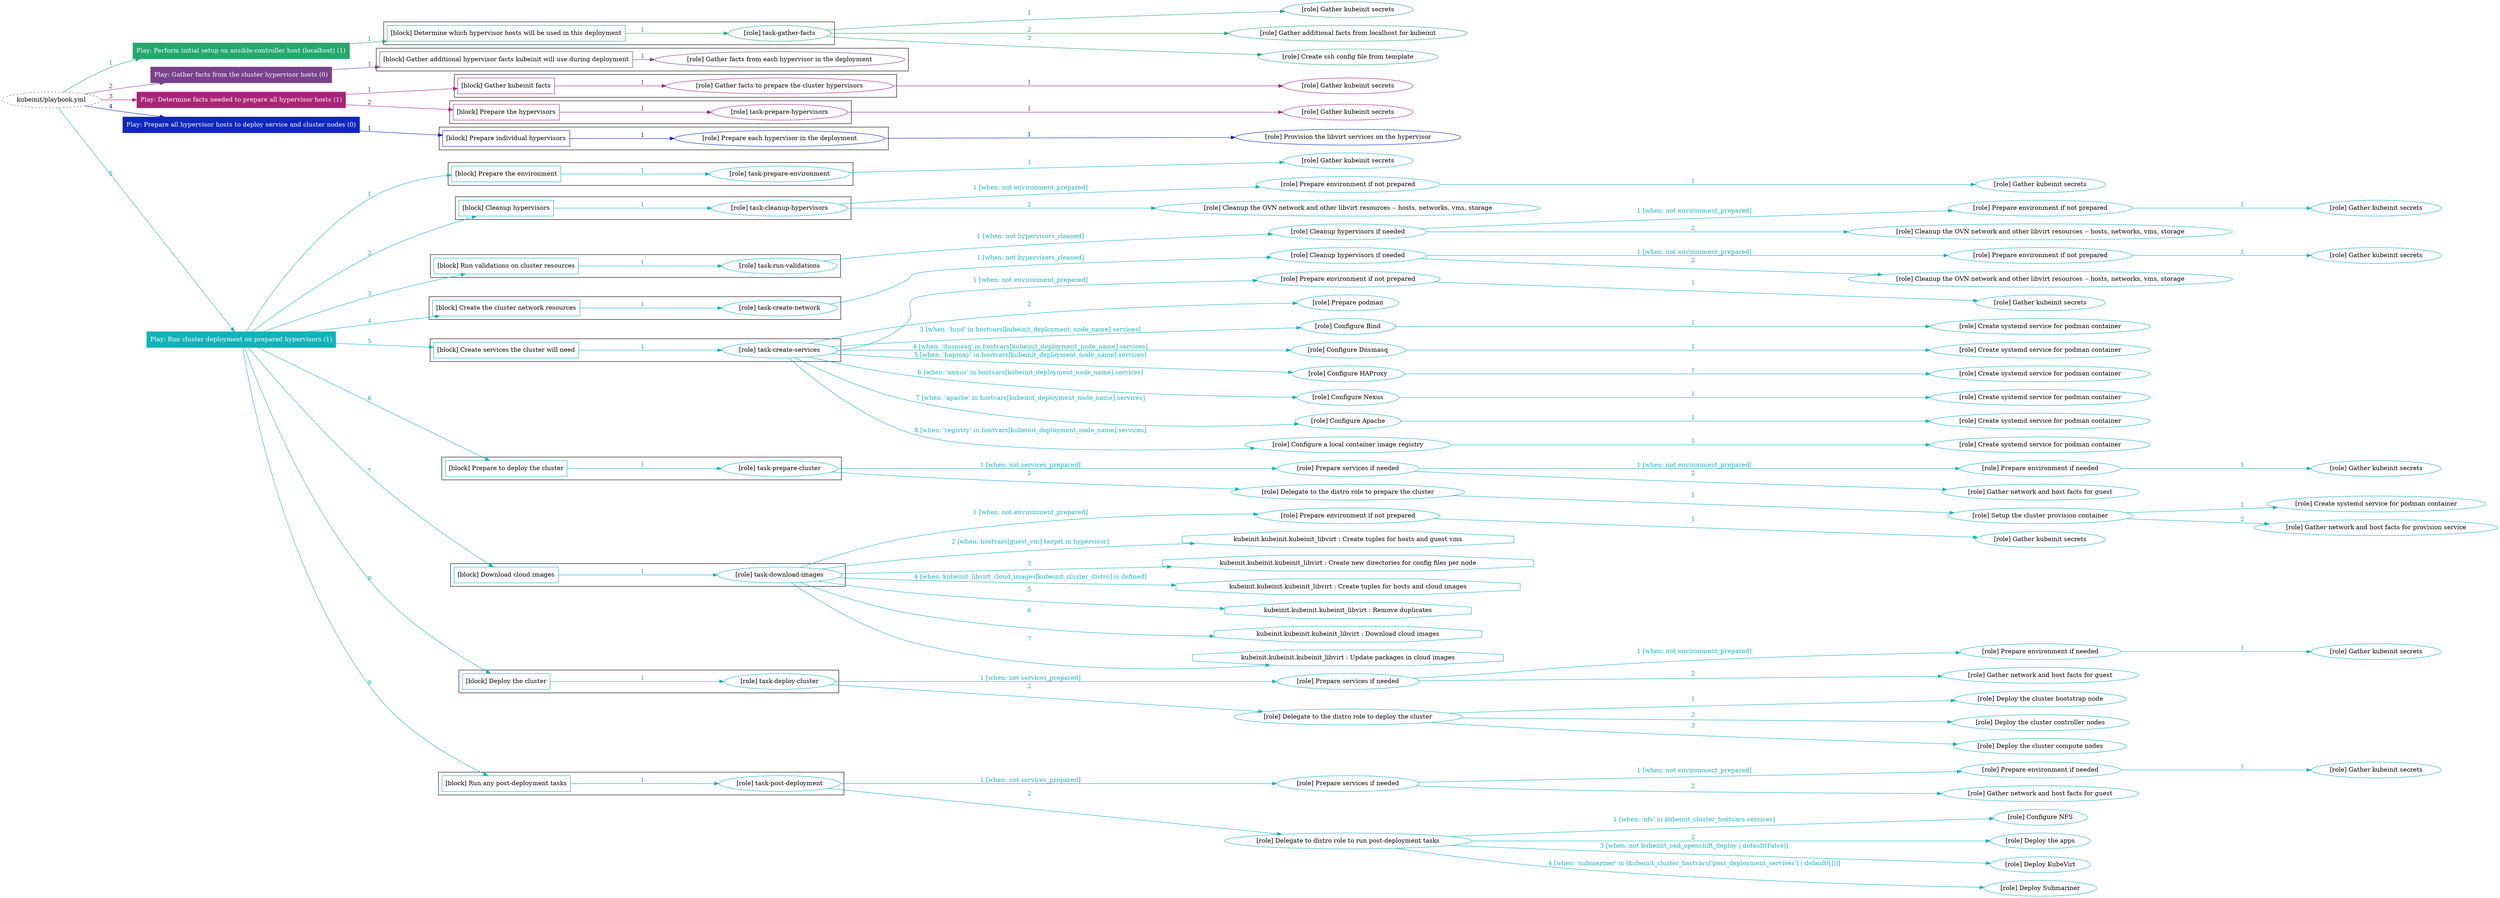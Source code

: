 digraph {
	graph [concentrate=true ordering=in rankdir=LR ratio=fill]
	edge [esep=5 sep=10]
	"kubeinit/playbook.yml" [URL="/home/runner/work/kubeinit/kubeinit/kubeinit/playbook.yml" id=playbook_9a8066fc style=dotted]
	play_9b14685e [label="Play: Perform initial setup on ansible-controller host (localhost) (1)" URL="/home/runner/work/kubeinit/kubeinit/kubeinit/playbook.yml" color="#24a86d" fontcolor="#ffffff" id=play_9b14685e shape=box style=filled tooltip=localhost]
	"kubeinit/playbook.yml" -> play_9b14685e [label="1 " color="#24a86d" fontcolor="#24a86d" id=edge_f3dac2c0 labeltooltip="1 " tooltip="1 "]
	subgraph "Gather kubeinit secrets" {
		role_1a5ac22b [label="[role] Gather kubeinit secrets" URL="/home/runner/.ansible/collections/ansible_collections/kubeinit/kubeinit/roles/kubeinit_prepare/tasks/build_hypervisors_group.yml" color="#24a86d" id=role_1a5ac22b tooltip="Gather kubeinit secrets"]
	}
	subgraph "Gather additional facts from localhost for kubeinit" {
		role_f58c1299 [label="[role] Gather additional facts from localhost for kubeinit" URL="/home/runner/.ansible/collections/ansible_collections/kubeinit/kubeinit/roles/kubeinit_prepare/tasks/build_hypervisors_group.yml" color="#24a86d" id=role_f58c1299 tooltip="Gather additional facts from localhost for kubeinit"]
	}
	subgraph "Create ssh config file from template" {
		role_ca9b34bd [label="[role] Create ssh config file from template" URL="/home/runner/.ansible/collections/ansible_collections/kubeinit/kubeinit/roles/kubeinit_prepare/tasks/build_hypervisors_group.yml" color="#24a86d" id=role_ca9b34bd tooltip="Create ssh config file from template"]
	}
	subgraph "task-gather-facts" {
		role_200af22d [label="[role] task-gather-facts" URL="/home/runner/work/kubeinit/kubeinit/kubeinit/playbook.yml" color="#24a86d" id=role_200af22d tooltip="task-gather-facts"]
		role_200af22d -> role_1a5ac22b [label="1 " color="#24a86d" fontcolor="#24a86d" id=edge_244a2e9c labeltooltip="1 " tooltip="1 "]
		role_200af22d -> role_f58c1299 [label="2 " color="#24a86d" fontcolor="#24a86d" id=edge_1e007e14 labeltooltip="2 " tooltip="2 "]
		role_200af22d -> role_ca9b34bd [label="3 " color="#24a86d" fontcolor="#24a86d" id=edge_6f8fa7cb labeltooltip="3 " tooltip="3 "]
	}
	subgraph "Play: Perform initial setup on ansible-controller host (localhost) (1)" {
		play_9b14685e -> block_b4cd65ae [label=1 color="#24a86d" fontcolor="#24a86d" id=edge_32eeee57 labeltooltip=1 tooltip=1]
		subgraph cluster_block_b4cd65ae {
			block_b4cd65ae [label="[block] Determine which hypervisor hosts will be used in this deployment" URL="/home/runner/work/kubeinit/kubeinit/kubeinit/playbook.yml" color="#24a86d" id=block_b4cd65ae labeltooltip="Determine which hypervisor hosts will be used in this deployment" shape=box tooltip="Determine which hypervisor hosts will be used in this deployment"]
			block_b4cd65ae -> role_200af22d [label="1 " color="#24a86d" fontcolor="#24a86d" id=edge_257c03db labeltooltip="1 " tooltip="1 "]
		}
	}
	play_0ebb3fff [label="Play: Gather facts from the cluster hypervisor hosts (0)" URL="/home/runner/work/kubeinit/kubeinit/kubeinit/playbook.yml" color="#79408c" fontcolor="#ffffff" id=play_0ebb3fff shape=box style=filled tooltip="Play: Gather facts from the cluster hypervisor hosts (0)"]
	"kubeinit/playbook.yml" -> play_0ebb3fff [label="2 " color="#79408c" fontcolor="#79408c" id=edge_6c76c64a labeltooltip="2 " tooltip="2 "]
	subgraph "Gather facts from each hypervisor in the deployment" {
		role_619fc8f2 [label="[role] Gather facts from each hypervisor in the deployment" URL="/home/runner/work/kubeinit/kubeinit/kubeinit/playbook.yml" color="#79408c" id=role_619fc8f2 tooltip="Gather facts from each hypervisor in the deployment"]
	}
	subgraph "Play: Gather facts from the cluster hypervisor hosts (0)" {
		play_0ebb3fff -> block_1fa4b93e [label=1 color="#79408c" fontcolor="#79408c" id=edge_3220db5e labeltooltip=1 tooltip=1]
		subgraph cluster_block_1fa4b93e {
			block_1fa4b93e [label="[block] Gather additional hypervisor facts kubeinit will use during deployment" URL="/home/runner/work/kubeinit/kubeinit/kubeinit/playbook.yml" color="#79408c" id=block_1fa4b93e labeltooltip="Gather additional hypervisor facts kubeinit will use during deployment" shape=box tooltip="Gather additional hypervisor facts kubeinit will use during deployment"]
			block_1fa4b93e -> role_619fc8f2 [label="1 " color="#79408c" fontcolor="#79408c" id=edge_11781d34 labeltooltip="1 " tooltip="1 "]
		}
	}
	play_8b90d2e2 [label="Play: Determine facts needed to prepare all hypervisor hosts (1)" URL="/home/runner/work/kubeinit/kubeinit/kubeinit/playbook.yml" color="#a82479" fontcolor="#ffffff" id=play_8b90d2e2 shape=box style=filled tooltip=localhost]
	"kubeinit/playbook.yml" -> play_8b90d2e2 [label="3 " color="#a82479" fontcolor="#a82479" id=edge_295221d0 labeltooltip="3 " tooltip="3 "]
	subgraph "Gather kubeinit secrets" {
		role_4508988c [label="[role] Gather kubeinit secrets" URL="/home/runner/.ansible/collections/ansible_collections/kubeinit/kubeinit/roles/kubeinit_prepare/tasks/gather_kubeinit_facts.yml" color="#a82479" id=role_4508988c tooltip="Gather kubeinit secrets"]
	}
	subgraph "Gather facts to prepare the cluster hypervisors" {
		role_2e9334a2 [label="[role] Gather facts to prepare the cluster hypervisors" URL="/home/runner/work/kubeinit/kubeinit/kubeinit/playbook.yml" color="#a82479" id=role_2e9334a2 tooltip="Gather facts to prepare the cluster hypervisors"]
		role_2e9334a2 -> role_4508988c [label="1 " color="#a82479" fontcolor="#a82479" id=edge_81e8838c labeltooltip="1 " tooltip="1 "]
	}
	subgraph "Gather kubeinit secrets" {
		role_98c70324 [label="[role] Gather kubeinit secrets" URL="/home/runner/.ansible/collections/ansible_collections/kubeinit/kubeinit/roles/kubeinit_prepare/tasks/gather_kubeinit_facts.yml" color="#a82479" id=role_98c70324 tooltip="Gather kubeinit secrets"]
	}
	subgraph "task-prepare-hypervisors" {
		role_fa01eb40 [label="[role] task-prepare-hypervisors" URL="/home/runner/work/kubeinit/kubeinit/kubeinit/playbook.yml" color="#a82479" id=role_fa01eb40 tooltip="task-prepare-hypervisors"]
		role_fa01eb40 -> role_98c70324 [label="1 " color="#a82479" fontcolor="#a82479" id=edge_7a88fd34 labeltooltip="1 " tooltip="1 "]
	}
	subgraph "Play: Determine facts needed to prepare all hypervisor hosts (1)" {
		play_8b90d2e2 -> block_b3cdbabc [label=1 color="#a82479" fontcolor="#a82479" id=edge_f2f11e51 labeltooltip=1 tooltip=1]
		subgraph cluster_block_b3cdbabc {
			block_b3cdbabc [label="[block] Gather kubeinit facts" URL="/home/runner/work/kubeinit/kubeinit/kubeinit/playbook.yml" color="#a82479" id=block_b3cdbabc labeltooltip="Gather kubeinit facts" shape=box tooltip="Gather kubeinit facts"]
			block_b3cdbabc -> role_2e9334a2 [label="1 " color="#a82479" fontcolor="#a82479" id=edge_99f0841b labeltooltip="1 " tooltip="1 "]
		}
		play_8b90d2e2 -> block_d90fb868 [label=2 color="#a82479" fontcolor="#a82479" id=edge_89493b4c labeltooltip=2 tooltip=2]
		subgraph cluster_block_d90fb868 {
			block_d90fb868 [label="[block] Prepare the hypervisors" URL="/home/runner/work/kubeinit/kubeinit/kubeinit/playbook.yml" color="#a82479" id=block_d90fb868 labeltooltip="Prepare the hypervisors" shape=box tooltip="Prepare the hypervisors"]
			block_d90fb868 -> role_fa01eb40 [label="1 " color="#a82479" fontcolor="#a82479" id=edge_345645c7 labeltooltip="1 " tooltip="1 "]
		}
	}
	play_4cf0c5f3 [label="Play: Prepare all hypervisor hosts to deploy service and cluster nodes (0)" URL="/home/runner/work/kubeinit/kubeinit/kubeinit/playbook.yml" color="#0f27bd" fontcolor="#ffffff" id=play_4cf0c5f3 shape=box style=filled tooltip="Play: Prepare all hypervisor hosts to deploy service and cluster nodes (0)"]
	"kubeinit/playbook.yml" -> play_4cf0c5f3 [label="4 " color="#0f27bd" fontcolor="#0f27bd" id=edge_bfe4c227 labeltooltip="4 " tooltip="4 "]
	subgraph "Provision the libvirt services on the hypervisor" {
		role_eacd0697 [label="[role] Provision the libvirt services on the hypervisor" URL="/home/runner/.ansible/collections/ansible_collections/kubeinit/kubeinit/roles/kubeinit_prepare/tasks/prepare_hypervisor.yml" color="#0f27bd" id=role_eacd0697 tooltip="Provision the libvirt services on the hypervisor"]
	}
	subgraph "Prepare each hypervisor in the deployment" {
		role_26bd3048 [label="[role] Prepare each hypervisor in the deployment" URL="/home/runner/work/kubeinit/kubeinit/kubeinit/playbook.yml" color="#0f27bd" id=role_26bd3048 tooltip="Prepare each hypervisor in the deployment"]
		role_26bd3048 -> role_eacd0697 [label="1 " color="#0f27bd" fontcolor="#0f27bd" id=edge_22ca01ae labeltooltip="1 " tooltip="1 "]
	}
	subgraph "Play: Prepare all hypervisor hosts to deploy service and cluster nodes (0)" {
		play_4cf0c5f3 -> block_4742a2fe [label=1 color="#0f27bd" fontcolor="#0f27bd" id=edge_985dbccd labeltooltip=1 tooltip=1]
		subgraph cluster_block_4742a2fe {
			block_4742a2fe [label="[block] Prepare individual hypervisors" URL="/home/runner/work/kubeinit/kubeinit/kubeinit/playbook.yml" color="#0f27bd" id=block_4742a2fe labeltooltip="Prepare individual hypervisors" shape=box tooltip="Prepare individual hypervisors"]
			block_4742a2fe -> role_26bd3048 [label="1 " color="#0f27bd" fontcolor="#0f27bd" id=edge_189d82dd labeltooltip="1 " tooltip="1 "]
		}
	}
	play_2c625412 [label="Play: Run cluster deployment on prepared hypervisors (1)" URL="/home/runner/work/kubeinit/kubeinit/kubeinit/playbook.yml" color="#12b3ba" fontcolor="#ffffff" id=play_2c625412 shape=box style=filled tooltip=localhost]
	"kubeinit/playbook.yml" -> play_2c625412 [label="5 " color="#12b3ba" fontcolor="#12b3ba" id=edge_ea3cd3bf labeltooltip="5 " tooltip="5 "]
	subgraph "Gather kubeinit secrets" {
		role_3d4a14fa [label="[role] Gather kubeinit secrets" URL="/home/runner/.ansible/collections/ansible_collections/kubeinit/kubeinit/roles/kubeinit_prepare/tasks/gather_kubeinit_facts.yml" color="#12b3ba" id=role_3d4a14fa tooltip="Gather kubeinit secrets"]
	}
	subgraph "task-prepare-environment" {
		role_3a59452d [label="[role] task-prepare-environment" URL="/home/runner/work/kubeinit/kubeinit/kubeinit/playbook.yml" color="#12b3ba" id=role_3a59452d tooltip="task-prepare-environment"]
		role_3a59452d -> role_3d4a14fa [label="1 " color="#12b3ba" fontcolor="#12b3ba" id=edge_89d9b4b0 labeltooltip="1 " tooltip="1 "]
	}
	subgraph "Gather kubeinit secrets" {
		role_b464a55b [label="[role] Gather kubeinit secrets" URL="/home/runner/.ansible/collections/ansible_collections/kubeinit/kubeinit/roles/kubeinit_prepare/tasks/gather_kubeinit_facts.yml" color="#12b3ba" id=role_b464a55b tooltip="Gather kubeinit secrets"]
	}
	subgraph "Prepare environment if not prepared" {
		role_d1515a3f [label="[role] Prepare environment if not prepared" URL="/home/runner/.ansible/collections/ansible_collections/kubeinit/kubeinit/roles/kubeinit_prepare/tasks/cleanup_hypervisors.yml" color="#12b3ba" id=role_d1515a3f tooltip="Prepare environment if not prepared"]
		role_d1515a3f -> role_b464a55b [label="1 " color="#12b3ba" fontcolor="#12b3ba" id=edge_2165de5b labeltooltip="1 " tooltip="1 "]
	}
	subgraph "Cleanup the OVN network and other libvirt resources -- hosts, networks, vms, storage" {
		role_a753508e [label="[role] Cleanup the OVN network and other libvirt resources -- hosts, networks, vms, storage" URL="/home/runner/.ansible/collections/ansible_collections/kubeinit/kubeinit/roles/kubeinit_prepare/tasks/cleanup_hypervisors.yml" color="#12b3ba" id=role_a753508e tooltip="Cleanup the OVN network and other libvirt resources -- hosts, networks, vms, storage"]
	}
	subgraph "task-cleanup-hypervisors" {
		role_dcd2706d [label="[role] task-cleanup-hypervisors" URL="/home/runner/work/kubeinit/kubeinit/kubeinit/playbook.yml" color="#12b3ba" id=role_dcd2706d tooltip="task-cleanup-hypervisors"]
		role_dcd2706d -> role_d1515a3f [label="1 [when: not environment_prepared]" color="#12b3ba" fontcolor="#12b3ba" id=edge_6980e26c labeltooltip="1 [when: not environment_prepared]" tooltip="1 [when: not environment_prepared]"]
		role_dcd2706d -> role_a753508e [label="2 " color="#12b3ba" fontcolor="#12b3ba" id=edge_74a8c805 labeltooltip="2 " tooltip="2 "]
	}
	subgraph "Gather kubeinit secrets" {
		role_f7896197 [label="[role] Gather kubeinit secrets" URL="/home/runner/.ansible/collections/ansible_collections/kubeinit/kubeinit/roles/kubeinit_prepare/tasks/gather_kubeinit_facts.yml" color="#12b3ba" id=role_f7896197 tooltip="Gather kubeinit secrets"]
	}
	subgraph "Prepare environment if not prepared" {
		role_c286e3fc [label="[role] Prepare environment if not prepared" URL="/home/runner/.ansible/collections/ansible_collections/kubeinit/kubeinit/roles/kubeinit_prepare/tasks/cleanup_hypervisors.yml" color="#12b3ba" id=role_c286e3fc tooltip="Prepare environment if not prepared"]
		role_c286e3fc -> role_f7896197 [label="1 " color="#12b3ba" fontcolor="#12b3ba" id=edge_a752a457 labeltooltip="1 " tooltip="1 "]
	}
	subgraph "Cleanup the OVN network and other libvirt resources -- hosts, networks, vms, storage" {
		role_22b67531 [label="[role] Cleanup the OVN network and other libvirt resources -- hosts, networks, vms, storage" URL="/home/runner/.ansible/collections/ansible_collections/kubeinit/kubeinit/roles/kubeinit_prepare/tasks/cleanup_hypervisors.yml" color="#12b3ba" id=role_22b67531 tooltip="Cleanup the OVN network and other libvirt resources -- hosts, networks, vms, storage"]
	}
	subgraph "Cleanup hypervisors if needed" {
		role_25e95de2 [label="[role] Cleanup hypervisors if needed" URL="/home/runner/.ansible/collections/ansible_collections/kubeinit/kubeinit/roles/kubeinit_validations/tasks/main.yml" color="#12b3ba" id=role_25e95de2 tooltip="Cleanup hypervisors if needed"]
		role_25e95de2 -> role_c286e3fc [label="1 [when: not environment_prepared]" color="#12b3ba" fontcolor="#12b3ba" id=edge_c1f8bb97 labeltooltip="1 [when: not environment_prepared]" tooltip="1 [when: not environment_prepared]"]
		role_25e95de2 -> role_22b67531 [label="2 " color="#12b3ba" fontcolor="#12b3ba" id=edge_2abcd7d0 labeltooltip="2 " tooltip="2 "]
	}
	subgraph "task-run-validations" {
		role_b0255a44 [label="[role] task-run-validations" URL="/home/runner/work/kubeinit/kubeinit/kubeinit/playbook.yml" color="#12b3ba" id=role_b0255a44 tooltip="task-run-validations"]
		role_b0255a44 -> role_25e95de2 [label="1 [when: not hypervisors_cleaned]" color="#12b3ba" fontcolor="#12b3ba" id=edge_9df4c9a6 labeltooltip="1 [when: not hypervisors_cleaned]" tooltip="1 [when: not hypervisors_cleaned]"]
	}
	subgraph "Gather kubeinit secrets" {
		role_92c7e5d7 [label="[role] Gather kubeinit secrets" URL="/home/runner/.ansible/collections/ansible_collections/kubeinit/kubeinit/roles/kubeinit_prepare/tasks/gather_kubeinit_facts.yml" color="#12b3ba" id=role_92c7e5d7 tooltip="Gather kubeinit secrets"]
	}
	subgraph "Prepare environment if not prepared" {
		role_a6027c03 [label="[role] Prepare environment if not prepared" URL="/home/runner/.ansible/collections/ansible_collections/kubeinit/kubeinit/roles/kubeinit_prepare/tasks/cleanup_hypervisors.yml" color="#12b3ba" id=role_a6027c03 tooltip="Prepare environment if not prepared"]
		role_a6027c03 -> role_92c7e5d7 [label="1 " color="#12b3ba" fontcolor="#12b3ba" id=edge_41a36a75 labeltooltip="1 " tooltip="1 "]
	}
	subgraph "Cleanup the OVN network and other libvirt resources -- hosts, networks, vms, storage" {
		role_cb14f17c [label="[role] Cleanup the OVN network and other libvirt resources -- hosts, networks, vms, storage" URL="/home/runner/.ansible/collections/ansible_collections/kubeinit/kubeinit/roles/kubeinit_prepare/tasks/cleanup_hypervisors.yml" color="#12b3ba" id=role_cb14f17c tooltip="Cleanup the OVN network and other libvirt resources -- hosts, networks, vms, storage"]
	}
	subgraph "Cleanup hypervisors if needed" {
		role_7f7dcd10 [label="[role] Cleanup hypervisors if needed" URL="/home/runner/.ansible/collections/ansible_collections/kubeinit/kubeinit/roles/kubeinit_libvirt/tasks/create_network.yml" color="#12b3ba" id=role_7f7dcd10 tooltip="Cleanup hypervisors if needed"]
		role_7f7dcd10 -> role_a6027c03 [label="1 [when: not environment_prepared]" color="#12b3ba" fontcolor="#12b3ba" id=edge_853fd805 labeltooltip="1 [when: not environment_prepared]" tooltip="1 [when: not environment_prepared]"]
		role_7f7dcd10 -> role_cb14f17c [label="2 " color="#12b3ba" fontcolor="#12b3ba" id=edge_beddb2b3 labeltooltip="2 " tooltip="2 "]
	}
	subgraph "task-create-network" {
		role_3b925627 [label="[role] task-create-network" URL="/home/runner/work/kubeinit/kubeinit/kubeinit/playbook.yml" color="#12b3ba" id=role_3b925627 tooltip="task-create-network"]
		role_3b925627 -> role_7f7dcd10 [label="1 [when: not hypervisors_cleaned]" color="#12b3ba" fontcolor="#12b3ba" id=edge_dec55765 labeltooltip="1 [when: not hypervisors_cleaned]" tooltip="1 [when: not hypervisors_cleaned]"]
	}
	subgraph "Gather kubeinit secrets" {
		role_34e6732a [label="[role] Gather kubeinit secrets" URL="/home/runner/.ansible/collections/ansible_collections/kubeinit/kubeinit/roles/kubeinit_prepare/tasks/gather_kubeinit_facts.yml" color="#12b3ba" id=role_34e6732a tooltip="Gather kubeinit secrets"]
	}
	subgraph "Prepare environment if not prepared" {
		role_3f393b4d [label="[role] Prepare environment if not prepared" URL="/home/runner/.ansible/collections/ansible_collections/kubeinit/kubeinit/roles/kubeinit_services/tasks/main.yml" color="#12b3ba" id=role_3f393b4d tooltip="Prepare environment if not prepared"]
		role_3f393b4d -> role_34e6732a [label="1 " color="#12b3ba" fontcolor="#12b3ba" id=edge_063a651b labeltooltip="1 " tooltip="1 "]
	}
	subgraph "Prepare podman" {
		role_8bb753d0 [label="[role] Prepare podman" URL="/home/runner/.ansible/collections/ansible_collections/kubeinit/kubeinit/roles/kubeinit_services/tasks/00_create_service_pod.yml" color="#12b3ba" id=role_8bb753d0 tooltip="Prepare podman"]
	}
	subgraph "Create systemd service for podman container" {
		role_e2282525 [label="[role] Create systemd service for podman container" URL="/home/runner/.ansible/collections/ansible_collections/kubeinit/kubeinit/roles/kubeinit_bind/tasks/main.yml" color="#12b3ba" id=role_e2282525 tooltip="Create systemd service for podman container"]
	}
	subgraph "Configure Bind" {
		role_494ed6e0 [label="[role] Configure Bind" URL="/home/runner/.ansible/collections/ansible_collections/kubeinit/kubeinit/roles/kubeinit_services/tasks/start_services_containers.yml" color="#12b3ba" id=role_494ed6e0 tooltip="Configure Bind"]
		role_494ed6e0 -> role_e2282525 [label="1 " color="#12b3ba" fontcolor="#12b3ba" id=edge_ffa94b63 labeltooltip="1 " tooltip="1 "]
	}
	subgraph "Create systemd service for podman container" {
		role_00749370 [label="[role] Create systemd service for podman container" URL="/home/runner/.ansible/collections/ansible_collections/kubeinit/kubeinit/roles/kubeinit_dnsmasq/tasks/main.yml" color="#12b3ba" id=role_00749370 tooltip="Create systemd service for podman container"]
	}
	subgraph "Configure Dnsmasq" {
		role_f3f11dd6 [label="[role] Configure Dnsmasq" URL="/home/runner/.ansible/collections/ansible_collections/kubeinit/kubeinit/roles/kubeinit_services/tasks/start_services_containers.yml" color="#12b3ba" id=role_f3f11dd6 tooltip="Configure Dnsmasq"]
		role_f3f11dd6 -> role_00749370 [label="1 " color="#12b3ba" fontcolor="#12b3ba" id=edge_ed547b4a labeltooltip="1 " tooltip="1 "]
	}
	subgraph "Create systemd service for podman container" {
		role_9b61b731 [label="[role] Create systemd service for podman container" URL="/home/runner/.ansible/collections/ansible_collections/kubeinit/kubeinit/roles/kubeinit_haproxy/tasks/main.yml" color="#12b3ba" id=role_9b61b731 tooltip="Create systemd service for podman container"]
	}
	subgraph "Configure HAProxy" {
		role_76795db3 [label="[role] Configure HAProxy" URL="/home/runner/.ansible/collections/ansible_collections/kubeinit/kubeinit/roles/kubeinit_services/tasks/start_services_containers.yml" color="#12b3ba" id=role_76795db3 tooltip="Configure HAProxy"]
		role_76795db3 -> role_9b61b731 [label="1 " color="#12b3ba" fontcolor="#12b3ba" id=edge_20768dc4 labeltooltip="1 " tooltip="1 "]
	}
	subgraph "Create systemd service for podman container" {
		role_b099bd99 [label="[role] Create systemd service for podman container" URL="/home/runner/.ansible/collections/ansible_collections/kubeinit/kubeinit/roles/kubeinit_nexus/tasks/main.yml" color="#12b3ba" id=role_b099bd99 tooltip="Create systemd service for podman container"]
	}
	subgraph "Configure Nexus" {
		role_bd3b0c27 [label="[role] Configure Nexus" URL="/home/runner/.ansible/collections/ansible_collections/kubeinit/kubeinit/roles/kubeinit_services/tasks/start_services_containers.yml" color="#12b3ba" id=role_bd3b0c27 tooltip="Configure Nexus"]
		role_bd3b0c27 -> role_b099bd99 [label="1 " color="#12b3ba" fontcolor="#12b3ba" id=edge_2e289f3a labeltooltip="1 " tooltip="1 "]
	}
	subgraph "Create systemd service for podman container" {
		role_41735bcc [label="[role] Create systemd service for podman container" URL="/home/runner/.ansible/collections/ansible_collections/kubeinit/kubeinit/roles/kubeinit_apache/tasks/main.yml" color="#12b3ba" id=role_41735bcc tooltip="Create systemd service for podman container"]
	}
	subgraph "Configure Apache" {
		role_0a978b49 [label="[role] Configure Apache" URL="/home/runner/.ansible/collections/ansible_collections/kubeinit/kubeinit/roles/kubeinit_services/tasks/start_services_containers.yml" color="#12b3ba" id=role_0a978b49 tooltip="Configure Apache"]
		role_0a978b49 -> role_41735bcc [label="1 " color="#12b3ba" fontcolor="#12b3ba" id=edge_e0b2853b labeltooltip="1 " tooltip="1 "]
	}
	subgraph "Create systemd service for podman container" {
		role_4d543418 [label="[role] Create systemd service for podman container" URL="/home/runner/.ansible/collections/ansible_collections/kubeinit/kubeinit/roles/kubeinit_registry/tasks/main.yml" color="#12b3ba" id=role_4d543418 tooltip="Create systemd service for podman container"]
	}
	subgraph "Configure a local container image registry" {
		role_b15200ca [label="[role] Configure a local container image registry" URL="/home/runner/.ansible/collections/ansible_collections/kubeinit/kubeinit/roles/kubeinit_services/tasks/start_services_containers.yml" color="#12b3ba" id=role_b15200ca tooltip="Configure a local container image registry"]
		role_b15200ca -> role_4d543418 [label="1 " color="#12b3ba" fontcolor="#12b3ba" id=edge_3c90b9b1 labeltooltip="1 " tooltip="1 "]
	}
	subgraph "task-create-services" {
		role_c6ad98cd [label="[role] task-create-services" URL="/home/runner/work/kubeinit/kubeinit/kubeinit/playbook.yml" color="#12b3ba" id=role_c6ad98cd tooltip="task-create-services"]
		role_c6ad98cd -> role_3f393b4d [label="1 [when: not environment_prepared]" color="#12b3ba" fontcolor="#12b3ba" id=edge_fc5dce01 labeltooltip="1 [when: not environment_prepared]" tooltip="1 [when: not environment_prepared]"]
		role_c6ad98cd -> role_8bb753d0 [label="2 " color="#12b3ba" fontcolor="#12b3ba" id=edge_9bd8f639 labeltooltip="2 " tooltip="2 "]
		role_c6ad98cd -> role_494ed6e0 [label="3 [when: 'bind' in hostvars[kubeinit_deployment_node_name].services]" color="#12b3ba" fontcolor="#12b3ba" id=edge_ee58a3c2 labeltooltip="3 [when: 'bind' in hostvars[kubeinit_deployment_node_name].services]" tooltip="3 [when: 'bind' in hostvars[kubeinit_deployment_node_name].services]"]
		role_c6ad98cd -> role_f3f11dd6 [label="4 [when: 'dnsmasq' in hostvars[kubeinit_deployment_node_name].services]" color="#12b3ba" fontcolor="#12b3ba" id=edge_35416be4 labeltooltip="4 [when: 'dnsmasq' in hostvars[kubeinit_deployment_node_name].services]" tooltip="4 [when: 'dnsmasq' in hostvars[kubeinit_deployment_node_name].services]"]
		role_c6ad98cd -> role_76795db3 [label="5 [when: 'haproxy' in hostvars[kubeinit_deployment_node_name].services]" color="#12b3ba" fontcolor="#12b3ba" id=edge_34845b33 labeltooltip="5 [when: 'haproxy' in hostvars[kubeinit_deployment_node_name].services]" tooltip="5 [when: 'haproxy' in hostvars[kubeinit_deployment_node_name].services]"]
		role_c6ad98cd -> role_bd3b0c27 [label="6 [when: 'nexus' in hostvars[kubeinit_deployment_node_name].services]" color="#12b3ba" fontcolor="#12b3ba" id=edge_0bdc7d72 labeltooltip="6 [when: 'nexus' in hostvars[kubeinit_deployment_node_name].services]" tooltip="6 [when: 'nexus' in hostvars[kubeinit_deployment_node_name].services]"]
		role_c6ad98cd -> role_0a978b49 [label="7 [when: 'apache' in hostvars[kubeinit_deployment_node_name].services]" color="#12b3ba" fontcolor="#12b3ba" id=edge_4c44f8a9 labeltooltip="7 [when: 'apache' in hostvars[kubeinit_deployment_node_name].services]" tooltip="7 [when: 'apache' in hostvars[kubeinit_deployment_node_name].services]"]
		role_c6ad98cd -> role_b15200ca [label="8 [when: 'registry' in hostvars[kubeinit_deployment_node_name].services]" color="#12b3ba" fontcolor="#12b3ba" id=edge_486b1421 labeltooltip="8 [when: 'registry' in hostvars[kubeinit_deployment_node_name].services]" tooltip="8 [when: 'registry' in hostvars[kubeinit_deployment_node_name].services]"]
	}
	subgraph "Gather kubeinit secrets" {
		role_8eb4e736 [label="[role] Gather kubeinit secrets" URL="/home/runner/.ansible/collections/ansible_collections/kubeinit/kubeinit/roles/kubeinit_prepare/tasks/gather_kubeinit_facts.yml" color="#12b3ba" id=role_8eb4e736 tooltip="Gather kubeinit secrets"]
	}
	subgraph "Prepare environment if needed" {
		role_7d90ba0f [label="[role] Prepare environment if needed" URL="/home/runner/.ansible/collections/ansible_collections/kubeinit/kubeinit/roles/kubeinit_services/tasks/prepare_services.yml" color="#12b3ba" id=role_7d90ba0f tooltip="Prepare environment if needed"]
		role_7d90ba0f -> role_8eb4e736 [label="1 " color="#12b3ba" fontcolor="#12b3ba" id=edge_090c272d labeltooltip="1 " tooltip="1 "]
	}
	subgraph "Gather network and host facts for guest" {
		role_0bb75758 [label="[role] Gather network and host facts for guest" URL="/home/runner/.ansible/collections/ansible_collections/kubeinit/kubeinit/roles/kubeinit_services/tasks/prepare_services.yml" color="#12b3ba" id=role_0bb75758 tooltip="Gather network and host facts for guest"]
	}
	subgraph "Prepare services if needed" {
		role_bad6edf2 [label="[role] Prepare services if needed" URL="/home/runner/.ansible/collections/ansible_collections/kubeinit/kubeinit/roles/kubeinit_prepare/tasks/prepare_cluster.yml" color="#12b3ba" id=role_bad6edf2 tooltip="Prepare services if needed"]
		role_bad6edf2 -> role_7d90ba0f [label="1 [when: not environment_prepared]" color="#12b3ba" fontcolor="#12b3ba" id=edge_06ef7162 labeltooltip="1 [when: not environment_prepared]" tooltip="1 [when: not environment_prepared]"]
		role_bad6edf2 -> role_0bb75758 [label="2 " color="#12b3ba" fontcolor="#12b3ba" id=edge_641879f0 labeltooltip="2 " tooltip="2 "]
	}
	subgraph "Create systemd service for podman container" {
		role_7fa4bd7f [label="[role] Create systemd service for podman container" URL="/home/runner/.ansible/collections/ansible_collections/kubeinit/kubeinit/roles/kubeinit_services/tasks/create_provision_container.yml" color="#12b3ba" id=role_7fa4bd7f tooltip="Create systemd service for podman container"]
	}
	subgraph "Gather network and host facts for provision service" {
		role_5c0d2e0e [label="[role] Gather network and host facts for provision service" URL="/home/runner/.ansible/collections/ansible_collections/kubeinit/kubeinit/roles/kubeinit_services/tasks/create_provision_container.yml" color="#12b3ba" id=role_5c0d2e0e tooltip="Gather network and host facts for provision service"]
	}
	subgraph "Setup the cluster provision container" {
		role_1ec12fb0 [label="[role] Setup the cluster provision container" URL="/home/runner/.ansible/collections/ansible_collections/kubeinit/kubeinit/roles/kubeinit_okd/tasks/prepare_cluster.yml" color="#12b3ba" id=role_1ec12fb0 tooltip="Setup the cluster provision container"]
		role_1ec12fb0 -> role_7fa4bd7f [label="1 " color="#12b3ba" fontcolor="#12b3ba" id=edge_ae5781c5 labeltooltip="1 " tooltip="1 "]
		role_1ec12fb0 -> role_5c0d2e0e [label="2 " color="#12b3ba" fontcolor="#12b3ba" id=edge_3d7a5b1c labeltooltip="2 " tooltip="2 "]
	}
	subgraph "Delegate to the distro role to prepare the cluster" {
		role_6411549f [label="[role] Delegate to the distro role to prepare the cluster" URL="/home/runner/.ansible/collections/ansible_collections/kubeinit/kubeinit/roles/kubeinit_prepare/tasks/prepare_cluster.yml" color="#12b3ba" id=role_6411549f tooltip="Delegate to the distro role to prepare the cluster"]
		role_6411549f -> role_1ec12fb0 [label="1 " color="#12b3ba" fontcolor="#12b3ba" id=edge_264f8098 labeltooltip="1 " tooltip="1 "]
	}
	subgraph "task-prepare-cluster" {
		role_3fdce262 [label="[role] task-prepare-cluster" URL="/home/runner/work/kubeinit/kubeinit/kubeinit/playbook.yml" color="#12b3ba" id=role_3fdce262 tooltip="task-prepare-cluster"]
		role_3fdce262 -> role_bad6edf2 [label="1 [when: not services_prepared]" color="#12b3ba" fontcolor="#12b3ba" id=edge_5143e8d0 labeltooltip="1 [when: not services_prepared]" tooltip="1 [when: not services_prepared]"]
		role_3fdce262 -> role_6411549f [label="2 " color="#12b3ba" fontcolor="#12b3ba" id=edge_79cfb759 labeltooltip="2 " tooltip="2 "]
	}
	subgraph "Gather kubeinit secrets" {
		role_6db2d993 [label="[role] Gather kubeinit secrets" URL="/home/runner/.ansible/collections/ansible_collections/kubeinit/kubeinit/roles/kubeinit_prepare/tasks/gather_kubeinit_facts.yml" color="#12b3ba" id=role_6db2d993 tooltip="Gather kubeinit secrets"]
	}
	subgraph "Prepare environment if not prepared" {
		role_d8a57811 [label="[role] Prepare environment if not prepared" URL="/home/runner/.ansible/collections/ansible_collections/kubeinit/kubeinit/roles/kubeinit_libvirt/tasks/download_cloud_images.yml" color="#12b3ba" id=role_d8a57811 tooltip="Prepare environment if not prepared"]
		role_d8a57811 -> role_6db2d993 [label="1 " color="#12b3ba" fontcolor="#12b3ba" id=edge_957dcb97 labeltooltip="1 " tooltip="1 "]
	}
	subgraph "task-download-images" {
		role_7d518f4b [label="[role] task-download-images" URL="/home/runner/work/kubeinit/kubeinit/kubeinit/playbook.yml" color="#12b3ba" id=role_7d518f4b tooltip="task-download-images"]
		role_7d518f4b -> role_d8a57811 [label="1 [when: not environment_prepared]" color="#12b3ba" fontcolor="#12b3ba" id=edge_d92792ad labeltooltip="1 [when: not environment_prepared]" tooltip="1 [when: not environment_prepared]"]
		task_02185573 [label="kubeinit.kubeinit.kubeinit_libvirt : Create tuples for hosts and guest vms" URL="/home/runner/.ansible/collections/ansible_collections/kubeinit/kubeinit/roles/kubeinit_libvirt/tasks/download_cloud_images.yml" color="#12b3ba" id=task_02185573 shape=octagon tooltip="kubeinit.kubeinit.kubeinit_libvirt : Create tuples for hosts and guest vms"]
		role_7d518f4b -> task_02185573 [label="2 [when: hostvars[guest_vm].target in hypervisor]" color="#12b3ba" fontcolor="#12b3ba" id=edge_ddc0e48d labeltooltip="2 [when: hostvars[guest_vm].target in hypervisor]" tooltip="2 [when: hostvars[guest_vm].target in hypervisor]"]
		task_3d68b254 [label="kubeinit.kubeinit.kubeinit_libvirt : Create new directories for config files per node" URL="/home/runner/.ansible/collections/ansible_collections/kubeinit/kubeinit/roles/kubeinit_libvirt/tasks/download_cloud_images.yml" color="#12b3ba" id=task_3d68b254 shape=octagon tooltip="kubeinit.kubeinit.kubeinit_libvirt : Create new directories for config files per node"]
		role_7d518f4b -> task_3d68b254 [label="3 " color="#12b3ba" fontcolor="#12b3ba" id=edge_432afae6 labeltooltip="3 " tooltip="3 "]
		task_b22a68c0 [label="kubeinit.kubeinit.kubeinit_libvirt : Create tuples for hosts and cloud images" URL="/home/runner/.ansible/collections/ansible_collections/kubeinit/kubeinit/roles/kubeinit_libvirt/tasks/download_cloud_images.yml" color="#12b3ba" id=task_b22a68c0 shape=octagon tooltip="kubeinit.kubeinit.kubeinit_libvirt : Create tuples for hosts and cloud images"]
		role_7d518f4b -> task_b22a68c0 [label="4 [when: kubeinit_libvirt_cloud_images[kubeinit_cluster_distro] is defined]" color="#12b3ba" fontcolor="#12b3ba" id=edge_6b966410 labeltooltip="4 [when: kubeinit_libvirt_cloud_images[kubeinit_cluster_distro] is defined]" tooltip="4 [when: kubeinit_libvirt_cloud_images[kubeinit_cluster_distro] is defined]"]
		task_b261e2df [label="kubeinit.kubeinit.kubeinit_libvirt : Remove duplicates" URL="/home/runner/.ansible/collections/ansible_collections/kubeinit/kubeinit/roles/kubeinit_libvirt/tasks/download_cloud_images.yml" color="#12b3ba" id=task_b261e2df shape=octagon tooltip="kubeinit.kubeinit.kubeinit_libvirt : Remove duplicates"]
		role_7d518f4b -> task_b261e2df [label="5 " color="#12b3ba" fontcolor="#12b3ba" id=edge_6d28d179 labeltooltip="5 " tooltip="5 "]
		task_96d31fdc [label="kubeinit.kubeinit.kubeinit_libvirt : Download cloud images" URL="/home/runner/.ansible/collections/ansible_collections/kubeinit/kubeinit/roles/kubeinit_libvirt/tasks/download_cloud_images.yml" color="#12b3ba" id=task_96d31fdc shape=octagon tooltip="kubeinit.kubeinit.kubeinit_libvirt : Download cloud images"]
		role_7d518f4b -> task_96d31fdc [label="6 " color="#12b3ba" fontcolor="#12b3ba" id=edge_cde83577 labeltooltip="6 " tooltip="6 "]
		task_cd877c33 [label="kubeinit.kubeinit.kubeinit_libvirt : Update packages in cloud images" URL="/home/runner/.ansible/collections/ansible_collections/kubeinit/kubeinit/roles/kubeinit_libvirt/tasks/download_cloud_images.yml" color="#12b3ba" id=task_cd877c33 shape=octagon tooltip="kubeinit.kubeinit.kubeinit_libvirt : Update packages in cloud images"]
		role_7d518f4b -> task_cd877c33 [label="7 " color="#12b3ba" fontcolor="#12b3ba" id=edge_2a6680a4 labeltooltip="7 " tooltip="7 "]
	}
	subgraph "Gather kubeinit secrets" {
		role_e876afe8 [label="[role] Gather kubeinit secrets" URL="/home/runner/.ansible/collections/ansible_collections/kubeinit/kubeinit/roles/kubeinit_prepare/tasks/gather_kubeinit_facts.yml" color="#12b3ba" id=role_e876afe8 tooltip="Gather kubeinit secrets"]
	}
	subgraph "Prepare environment if needed" {
		role_0763c1f5 [label="[role] Prepare environment if needed" URL="/home/runner/.ansible/collections/ansible_collections/kubeinit/kubeinit/roles/kubeinit_services/tasks/prepare_services.yml" color="#12b3ba" id=role_0763c1f5 tooltip="Prepare environment if needed"]
		role_0763c1f5 -> role_e876afe8 [label="1 " color="#12b3ba" fontcolor="#12b3ba" id=edge_015896b0 labeltooltip="1 " tooltip="1 "]
	}
	subgraph "Gather network and host facts for guest" {
		role_14e0211c [label="[role] Gather network and host facts for guest" URL="/home/runner/.ansible/collections/ansible_collections/kubeinit/kubeinit/roles/kubeinit_services/tasks/prepare_services.yml" color="#12b3ba" id=role_14e0211c tooltip="Gather network and host facts for guest"]
	}
	subgraph "Prepare services if needed" {
		role_8a1a1e5d [label="[role] Prepare services if needed" URL="/home/runner/.ansible/collections/ansible_collections/kubeinit/kubeinit/roles/kubeinit_prepare/tasks/deploy_cluster.yml" color="#12b3ba" id=role_8a1a1e5d tooltip="Prepare services if needed"]
		role_8a1a1e5d -> role_0763c1f5 [label="1 [when: not environment_prepared]" color="#12b3ba" fontcolor="#12b3ba" id=edge_60a47680 labeltooltip="1 [when: not environment_prepared]" tooltip="1 [when: not environment_prepared]"]
		role_8a1a1e5d -> role_14e0211c [label="2 " color="#12b3ba" fontcolor="#12b3ba" id=edge_f1f6445e labeltooltip="2 " tooltip="2 "]
	}
	subgraph "Deploy the cluster bootstrap node" {
		role_4e820f0e [label="[role] Deploy the cluster bootstrap node" URL="/home/runner/.ansible/collections/ansible_collections/kubeinit/kubeinit/roles/kubeinit_okd/tasks/main.yml" color="#12b3ba" id=role_4e820f0e tooltip="Deploy the cluster bootstrap node"]
	}
	subgraph "Deploy the cluster controller nodes" {
		role_a3850f93 [label="[role] Deploy the cluster controller nodes" URL="/home/runner/.ansible/collections/ansible_collections/kubeinit/kubeinit/roles/kubeinit_okd/tasks/main.yml" color="#12b3ba" id=role_a3850f93 tooltip="Deploy the cluster controller nodes"]
	}
	subgraph "Deploy the cluster compute nodes" {
		role_15a2307b [label="[role] Deploy the cluster compute nodes" URL="/home/runner/.ansible/collections/ansible_collections/kubeinit/kubeinit/roles/kubeinit_okd/tasks/main.yml" color="#12b3ba" id=role_15a2307b tooltip="Deploy the cluster compute nodes"]
	}
	subgraph "Delegate to the distro role to deploy the cluster" {
		role_c9ef73d5 [label="[role] Delegate to the distro role to deploy the cluster" URL="/home/runner/.ansible/collections/ansible_collections/kubeinit/kubeinit/roles/kubeinit_prepare/tasks/deploy_cluster.yml" color="#12b3ba" id=role_c9ef73d5 tooltip="Delegate to the distro role to deploy the cluster"]
		role_c9ef73d5 -> role_4e820f0e [label="1 " color="#12b3ba" fontcolor="#12b3ba" id=edge_375e541f labeltooltip="1 " tooltip="1 "]
		role_c9ef73d5 -> role_a3850f93 [label="2 " color="#12b3ba" fontcolor="#12b3ba" id=edge_d312b55a labeltooltip="2 " tooltip="2 "]
		role_c9ef73d5 -> role_15a2307b [label="3 " color="#12b3ba" fontcolor="#12b3ba" id=edge_21d25111 labeltooltip="3 " tooltip="3 "]
	}
	subgraph "task-deploy-cluster" {
		role_c3dc01c6 [label="[role] task-deploy-cluster" URL="/home/runner/work/kubeinit/kubeinit/kubeinit/playbook.yml" color="#12b3ba" id=role_c3dc01c6 tooltip="task-deploy-cluster"]
		role_c3dc01c6 -> role_8a1a1e5d [label="1 [when: not services_prepared]" color="#12b3ba" fontcolor="#12b3ba" id=edge_56956700 labeltooltip="1 [when: not services_prepared]" tooltip="1 [when: not services_prepared]"]
		role_c3dc01c6 -> role_c9ef73d5 [label="2 " color="#12b3ba" fontcolor="#12b3ba" id=edge_8c803958 labeltooltip="2 " tooltip="2 "]
	}
	subgraph "Gather kubeinit secrets" {
		role_5c5a5230 [label="[role] Gather kubeinit secrets" URL="/home/runner/.ansible/collections/ansible_collections/kubeinit/kubeinit/roles/kubeinit_prepare/tasks/gather_kubeinit_facts.yml" color="#12b3ba" id=role_5c5a5230 tooltip="Gather kubeinit secrets"]
	}
	subgraph "Prepare environment if needed" {
		role_acb6ed2f [label="[role] Prepare environment if needed" URL="/home/runner/.ansible/collections/ansible_collections/kubeinit/kubeinit/roles/kubeinit_services/tasks/prepare_services.yml" color="#12b3ba" id=role_acb6ed2f tooltip="Prepare environment if needed"]
		role_acb6ed2f -> role_5c5a5230 [label="1 " color="#12b3ba" fontcolor="#12b3ba" id=edge_8336556c labeltooltip="1 " tooltip="1 "]
	}
	subgraph "Gather network and host facts for guest" {
		role_07f51afd [label="[role] Gather network and host facts for guest" URL="/home/runner/.ansible/collections/ansible_collections/kubeinit/kubeinit/roles/kubeinit_services/tasks/prepare_services.yml" color="#12b3ba" id=role_07f51afd tooltip="Gather network and host facts for guest"]
	}
	subgraph "Prepare services if needed" {
		role_8fa12f6f [label="[role] Prepare services if needed" URL="/home/runner/.ansible/collections/ansible_collections/kubeinit/kubeinit/roles/kubeinit_prepare/tasks/post_deployment.yml" color="#12b3ba" id=role_8fa12f6f tooltip="Prepare services if needed"]
		role_8fa12f6f -> role_acb6ed2f [label="1 [when: not environment_prepared]" color="#12b3ba" fontcolor="#12b3ba" id=edge_fba524cc labeltooltip="1 [when: not environment_prepared]" tooltip="1 [when: not environment_prepared]"]
		role_8fa12f6f -> role_07f51afd [label="2 " color="#12b3ba" fontcolor="#12b3ba" id=edge_c789604b labeltooltip="2 " tooltip="2 "]
	}
	subgraph "Configure NFS" {
		role_e9f86cab [label="[role] Configure NFS" URL="/home/runner/.ansible/collections/ansible_collections/kubeinit/kubeinit/roles/kubeinit_okd/tasks/post_deployment_tasks.yml" color="#12b3ba" id=role_e9f86cab tooltip="Configure NFS"]
	}
	subgraph "Deploy the apps" {
		role_e410c111 [label="[role] Deploy the apps" URL="/home/runner/.ansible/collections/ansible_collections/kubeinit/kubeinit/roles/kubeinit_okd/tasks/post_deployment_tasks.yml" color="#12b3ba" id=role_e410c111 tooltip="Deploy the apps"]
	}
	subgraph "Deploy KubeVirt" {
		role_6f0c61e2 [label="[role] Deploy KubeVirt" URL="/home/runner/.ansible/collections/ansible_collections/kubeinit/kubeinit/roles/kubeinit_okd/tasks/post_deployment_tasks.yml" color="#12b3ba" id=role_6f0c61e2 tooltip="Deploy KubeVirt"]
	}
	subgraph "Deploy Submariner" {
		role_436248c7 [label="[role] Deploy Submariner" URL="/home/runner/.ansible/collections/ansible_collections/kubeinit/kubeinit/roles/kubeinit_okd/tasks/post_deployment_tasks.yml" color="#12b3ba" id=role_436248c7 tooltip="Deploy Submariner"]
	}
	subgraph "Delegate to distro role to run post-deployment tasks" {
		role_44259e9a [label="[role] Delegate to distro role to run post-deployment tasks" URL="/home/runner/.ansible/collections/ansible_collections/kubeinit/kubeinit/roles/kubeinit_prepare/tasks/post_deployment.yml" color="#12b3ba" id=role_44259e9a tooltip="Delegate to distro role to run post-deployment tasks"]
		role_44259e9a -> role_e9f86cab [label="1 [when: 'nfs' in kubeinit_cluster_hostvars.services]" color="#12b3ba" fontcolor="#12b3ba" id=edge_146c8de6 labeltooltip="1 [when: 'nfs' in kubeinit_cluster_hostvars.services]" tooltip="1 [when: 'nfs' in kubeinit_cluster_hostvars.services]"]
		role_44259e9a -> role_e410c111 [label="2 " color="#12b3ba" fontcolor="#12b3ba" id=edge_bbe69d83 labeltooltip="2 " tooltip="2 "]
		role_44259e9a -> role_6f0c61e2 [label="3 [when: not kubeinit_okd_openshift_deploy | default(False)]" color="#12b3ba" fontcolor="#12b3ba" id=edge_2ce1f1c7 labeltooltip="3 [when: not kubeinit_okd_openshift_deploy | default(False)]" tooltip="3 [when: not kubeinit_okd_openshift_deploy | default(False)]"]
		role_44259e9a -> role_436248c7 [label="4 [when: 'submariner' in (kubeinit_cluster_hostvars['post_deployment_services'] | default([]))]" color="#12b3ba" fontcolor="#12b3ba" id=edge_d80f8252 labeltooltip="4 [when: 'submariner' in (kubeinit_cluster_hostvars['post_deployment_services'] | default([]))]" tooltip="4 [when: 'submariner' in (kubeinit_cluster_hostvars['post_deployment_services'] | default([]))]"]
	}
	subgraph "task-post-deployment" {
		role_6fe2d69b [label="[role] task-post-deployment" URL="/home/runner/work/kubeinit/kubeinit/kubeinit/playbook.yml" color="#12b3ba" id=role_6fe2d69b tooltip="task-post-deployment"]
		role_6fe2d69b -> role_8fa12f6f [label="1 [when: not services_prepared]" color="#12b3ba" fontcolor="#12b3ba" id=edge_5c331c8f labeltooltip="1 [when: not services_prepared]" tooltip="1 [when: not services_prepared]"]
		role_6fe2d69b -> role_44259e9a [label="2 " color="#12b3ba" fontcolor="#12b3ba" id=edge_a48ba351 labeltooltip="2 " tooltip="2 "]
	}
	subgraph "Play: Run cluster deployment on prepared hypervisors (1)" {
		play_2c625412 -> block_dccc43b0 [label=1 color="#12b3ba" fontcolor="#12b3ba" id=edge_668a732d labeltooltip=1 tooltip=1]
		subgraph cluster_block_dccc43b0 {
			block_dccc43b0 [label="[block] Prepare the environment" URL="/home/runner/work/kubeinit/kubeinit/kubeinit/playbook.yml" color="#12b3ba" id=block_dccc43b0 labeltooltip="Prepare the environment" shape=box tooltip="Prepare the environment"]
			block_dccc43b0 -> role_3a59452d [label="1 " color="#12b3ba" fontcolor="#12b3ba" id=edge_3d8e0fdd labeltooltip="1 " tooltip="1 "]
		}
		play_2c625412 -> block_a18eb724 [label=2 color="#12b3ba" fontcolor="#12b3ba" id=edge_365ec481 labeltooltip=2 tooltip=2]
		subgraph cluster_block_a18eb724 {
			block_a18eb724 [label="[block] Cleanup hypervisors" URL="/home/runner/work/kubeinit/kubeinit/kubeinit/playbook.yml" color="#12b3ba" id=block_a18eb724 labeltooltip="Cleanup hypervisors" shape=box tooltip="Cleanup hypervisors"]
			block_a18eb724 -> role_dcd2706d [label="1 " color="#12b3ba" fontcolor="#12b3ba" id=edge_6b373159 labeltooltip="1 " tooltip="1 "]
		}
		play_2c625412 -> block_36a1729b [label=3 color="#12b3ba" fontcolor="#12b3ba" id=edge_9329f08c labeltooltip=3 tooltip=3]
		subgraph cluster_block_36a1729b {
			block_36a1729b [label="[block] Run validations on cluster resources" URL="/home/runner/work/kubeinit/kubeinit/kubeinit/playbook.yml" color="#12b3ba" id=block_36a1729b labeltooltip="Run validations on cluster resources" shape=box tooltip="Run validations on cluster resources"]
			block_36a1729b -> role_b0255a44 [label="1 " color="#12b3ba" fontcolor="#12b3ba" id=edge_4956a72c labeltooltip="1 " tooltip="1 "]
		}
		play_2c625412 -> block_4b192e67 [label=4 color="#12b3ba" fontcolor="#12b3ba" id=edge_4734b243 labeltooltip=4 tooltip=4]
		subgraph cluster_block_4b192e67 {
			block_4b192e67 [label="[block] Create the cluster network resources" URL="/home/runner/work/kubeinit/kubeinit/kubeinit/playbook.yml" color="#12b3ba" id=block_4b192e67 labeltooltip="Create the cluster network resources" shape=box tooltip="Create the cluster network resources"]
			block_4b192e67 -> role_3b925627 [label="1 " color="#12b3ba" fontcolor="#12b3ba" id=edge_b20f580f labeltooltip="1 " tooltip="1 "]
		}
		play_2c625412 -> block_2783b79f [label=5 color="#12b3ba" fontcolor="#12b3ba" id=edge_6ebc32bc labeltooltip=5 tooltip=5]
		subgraph cluster_block_2783b79f {
			block_2783b79f [label="[block] Create services the cluster will need" URL="/home/runner/work/kubeinit/kubeinit/kubeinit/playbook.yml" color="#12b3ba" id=block_2783b79f labeltooltip="Create services the cluster will need" shape=box tooltip="Create services the cluster will need"]
			block_2783b79f -> role_c6ad98cd [label="1 " color="#12b3ba" fontcolor="#12b3ba" id=edge_d3ef66e5 labeltooltip="1 " tooltip="1 "]
		}
		play_2c625412 -> block_621021ea [label=6 color="#12b3ba" fontcolor="#12b3ba" id=edge_40930670 labeltooltip=6 tooltip=6]
		subgraph cluster_block_621021ea {
			block_621021ea [label="[block] Prepare to deploy the cluster" URL="/home/runner/work/kubeinit/kubeinit/kubeinit/playbook.yml" color="#12b3ba" id=block_621021ea labeltooltip="Prepare to deploy the cluster" shape=box tooltip="Prepare to deploy the cluster"]
			block_621021ea -> role_3fdce262 [label="1 " color="#12b3ba" fontcolor="#12b3ba" id=edge_270852b0 labeltooltip="1 " tooltip="1 "]
		}
		play_2c625412 -> block_21e0b6fc [label=7 color="#12b3ba" fontcolor="#12b3ba" id=edge_fecabbee labeltooltip=7 tooltip=7]
		subgraph cluster_block_21e0b6fc {
			block_21e0b6fc [label="[block] Download cloud images" URL="/home/runner/work/kubeinit/kubeinit/kubeinit/playbook.yml" color="#12b3ba" id=block_21e0b6fc labeltooltip="Download cloud images" shape=box tooltip="Download cloud images"]
			block_21e0b6fc -> role_7d518f4b [label="1 " color="#12b3ba" fontcolor="#12b3ba" id=edge_b4e6872c labeltooltip="1 " tooltip="1 "]
		}
		play_2c625412 -> block_78058ae4 [label=8 color="#12b3ba" fontcolor="#12b3ba" id=edge_3e8dc59f labeltooltip=8 tooltip=8]
		subgraph cluster_block_78058ae4 {
			block_78058ae4 [label="[block] Deploy the cluster" URL="/home/runner/work/kubeinit/kubeinit/kubeinit/playbook.yml" color="#12b3ba" id=block_78058ae4 labeltooltip="Deploy the cluster" shape=box tooltip="Deploy the cluster"]
			block_78058ae4 -> role_c3dc01c6 [label="1 " color="#12b3ba" fontcolor="#12b3ba" id=edge_8ae04de1 labeltooltip="1 " tooltip="1 "]
		}
		play_2c625412 -> block_f62a5cc8 [label=9 color="#12b3ba" fontcolor="#12b3ba" id=edge_d14c4f4e labeltooltip=9 tooltip=9]
		subgraph cluster_block_f62a5cc8 {
			block_f62a5cc8 [label="[block] Run any post-deployment tasks" URL="/home/runner/work/kubeinit/kubeinit/kubeinit/playbook.yml" color="#12b3ba" id=block_f62a5cc8 labeltooltip="Run any post-deployment tasks" shape=box tooltip="Run any post-deployment tasks"]
			block_f62a5cc8 -> role_6fe2d69b [label="1 " color="#12b3ba" fontcolor="#12b3ba" id=edge_c8c7e687 labeltooltip="1 " tooltip="1 "]
		}
	}
}
